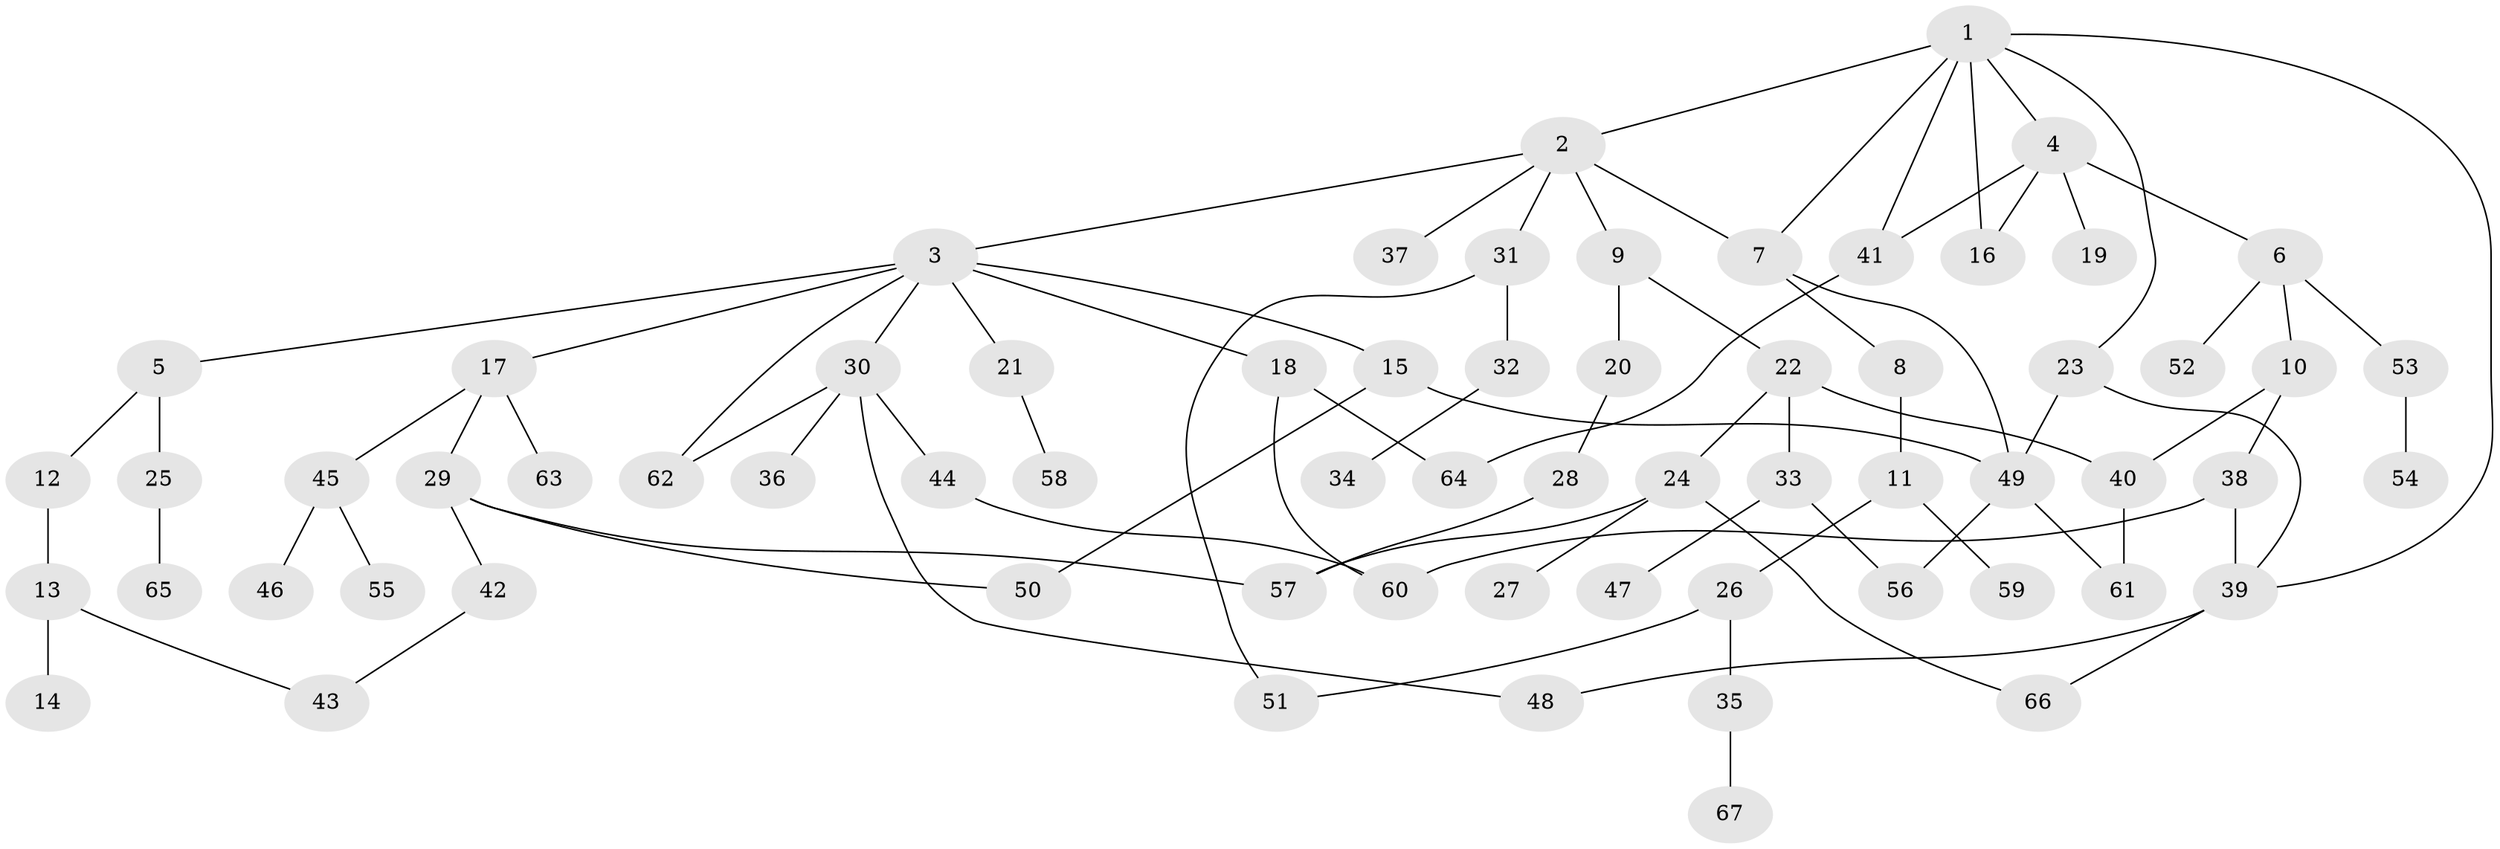 // Generated by graph-tools (version 1.1) at 2025/34/03/09/25 02:34:30]
// undirected, 67 vertices, 87 edges
graph export_dot {
graph [start="1"]
  node [color=gray90,style=filled];
  1;
  2;
  3;
  4;
  5;
  6;
  7;
  8;
  9;
  10;
  11;
  12;
  13;
  14;
  15;
  16;
  17;
  18;
  19;
  20;
  21;
  22;
  23;
  24;
  25;
  26;
  27;
  28;
  29;
  30;
  31;
  32;
  33;
  34;
  35;
  36;
  37;
  38;
  39;
  40;
  41;
  42;
  43;
  44;
  45;
  46;
  47;
  48;
  49;
  50;
  51;
  52;
  53;
  54;
  55;
  56;
  57;
  58;
  59;
  60;
  61;
  62;
  63;
  64;
  65;
  66;
  67;
  1 -- 2;
  1 -- 4;
  1 -- 7;
  1 -- 23;
  1 -- 39;
  1 -- 16;
  1 -- 41;
  2 -- 3;
  2 -- 9;
  2 -- 31;
  2 -- 37;
  2 -- 7;
  3 -- 5;
  3 -- 15;
  3 -- 17;
  3 -- 18;
  3 -- 21;
  3 -- 30;
  3 -- 62;
  4 -- 6;
  4 -- 16;
  4 -- 19;
  4 -- 41;
  5 -- 12;
  5 -- 25;
  6 -- 10;
  6 -- 52;
  6 -- 53;
  7 -- 8;
  7 -- 49;
  8 -- 11;
  9 -- 20;
  9 -- 22;
  10 -- 38;
  10 -- 40;
  11 -- 26;
  11 -- 59;
  12 -- 13;
  13 -- 14;
  13 -- 43;
  15 -- 49;
  15 -- 50;
  17 -- 29;
  17 -- 45;
  17 -- 63;
  18 -- 60;
  18 -- 64;
  20 -- 28;
  21 -- 58;
  22 -- 24;
  22 -- 33;
  22 -- 40;
  23 -- 49;
  23 -- 39;
  24 -- 27;
  24 -- 57;
  24 -- 66;
  25 -- 65;
  26 -- 35;
  26 -- 51;
  28 -- 57;
  29 -- 42;
  29 -- 50;
  29 -- 57;
  30 -- 36;
  30 -- 44;
  30 -- 48;
  30 -- 62;
  31 -- 32;
  31 -- 51;
  32 -- 34;
  33 -- 47;
  33 -- 56;
  35 -- 67;
  38 -- 39;
  38 -- 60;
  39 -- 66;
  39 -- 48;
  40 -- 61;
  41 -- 64;
  42 -- 43;
  44 -- 60;
  45 -- 46;
  45 -- 55;
  49 -- 61;
  49 -- 56;
  53 -- 54;
}
